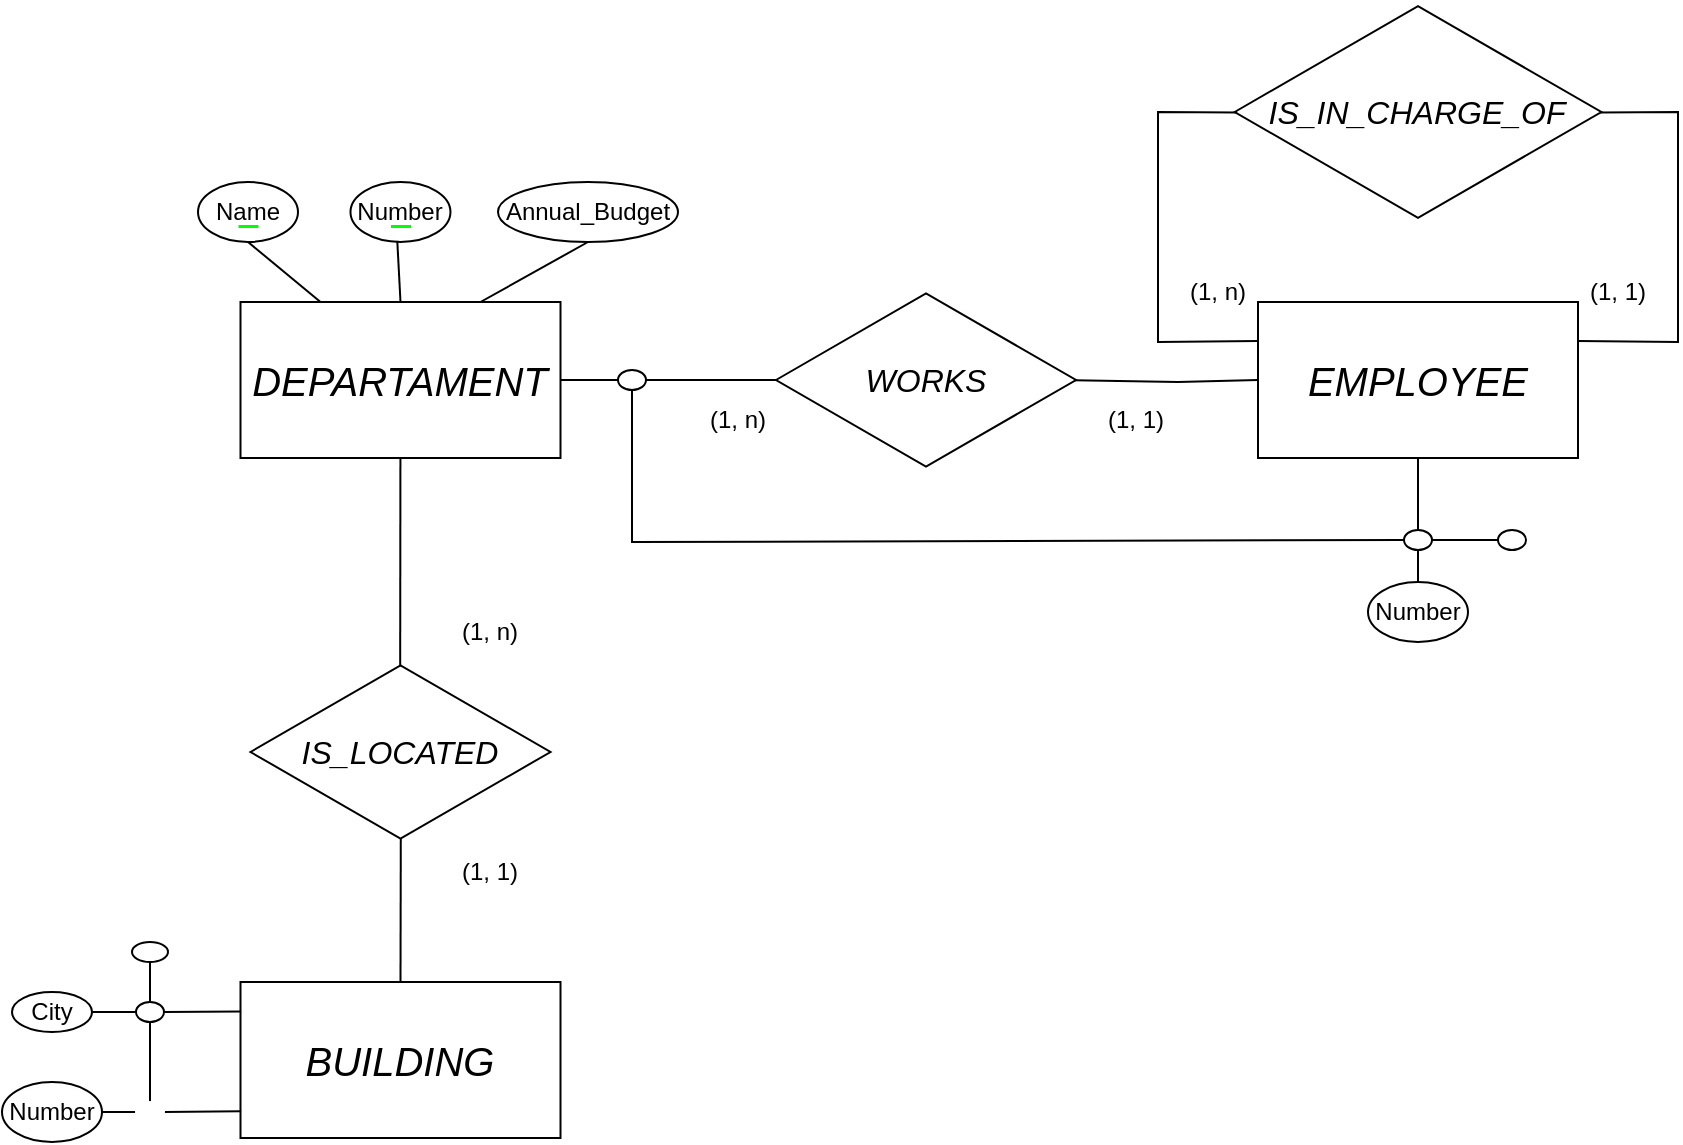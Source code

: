 <mxfile version="24.7.8">
  <diagram name="Página-1" id="oE5SToJG6d0fqBrR_LVp">
    <mxGraphModel dx="733" dy="456" grid="1" gridSize="10" guides="1" tooltips="1" connect="1" arrows="1" fold="1" page="1" pageScale="1" pageWidth="1169" pageHeight="827" math="0" shadow="0">
      <root>
        <mxCell id="0" />
        <mxCell id="1" parent="0" />
        <mxCell id="XwNhUvzAYBpl0VFSliFA-11" value="Name" style="ellipse;whiteSpace=wrap;html=1;fillColor=none;" vertex="1" parent="1">
          <mxGeometry x="220" y="220" width="50" height="30" as="geometry" />
        </mxCell>
        <mxCell id="XwNhUvzAYBpl0VFSliFA-12" value="Number" style="ellipse;whiteSpace=wrap;html=1;fillColor=none;" vertex="1" parent="1">
          <mxGeometry x="296.24" y="220" width="50" height="30" as="geometry" />
        </mxCell>
        <mxCell id="SnB1N_KesckS_-LBV5Pf-41" value="&lt;i&gt;&lt;font style=&quot;font-size: 16px;&quot;&gt;IS_LOCATED&lt;/font&gt;&lt;/i&gt;" style="html=1;whiteSpace=wrap;aspect=fixed;shape=isoRectangle;fillColor=none;" parent="1" vertex="1">
          <mxGeometry x="246.24" y="460" width="150.01" height="90" as="geometry" />
        </mxCell>
        <mxCell id="SnB1N_KesckS_-LBV5Pf-52" value="(1, n)" style="text;html=1;align=center;verticalAlign=middle;whiteSpace=wrap;rounded=0;" parent="1" vertex="1">
          <mxGeometry x="336.25" y="430" width="60" height="30" as="geometry" />
        </mxCell>
        <mxCell id="SnB1N_KesckS_-LBV5Pf-58" style="edgeStyle=orthogonalEdgeStyle;rounded=0;orthogonalLoop=1;jettySize=auto;html=1;exitX=0.5;exitY=1;exitDx=0;exitDy=0;" parent="1" edge="1">
          <mxGeometry relative="1" as="geometry">
            <mxPoint x="300.0" y="330" as="sourcePoint" />
            <mxPoint x="300.0" y="330" as="targetPoint" />
          </mxGeometry>
        </mxCell>
        <mxCell id="SnB1N_KesckS_-LBV5Pf-65" value="" style="endArrow=none;html=1;rounded=0;strokeWidth=1.5;strokeColor=#00ff00;jumpSize=6;endSize=6;" parent="1" edge="1">
          <mxGeometry width="50" height="50" relative="1" as="geometry">
            <mxPoint x="240" y="242" as="sourcePoint" />
            <mxPoint x="250" y="242" as="targetPoint" />
          </mxGeometry>
        </mxCell>
        <mxCell id="pcUj4MwKIDvx0GaRPvgX-1" value="&lt;span style=&quot;font-size: 20px;&quot;&gt;&lt;i&gt;BUILDING&lt;/i&gt;&lt;/span&gt;" style="rounded=0;whiteSpace=wrap;html=1;fillColor=none;align=center;" parent="1" vertex="1">
          <mxGeometry x="241.25" y="620" width="160" height="78" as="geometry" />
        </mxCell>
        <mxCell id="pcUj4MwKIDvx0GaRPvgX-3" value="&lt;i style=&quot;font-size: 20px;&quot;&gt;DEPARTAMENT&lt;/i&gt;" style="rounded=0;whiteSpace=wrap;html=1;fillColor=none;align=center;" parent="1" vertex="1">
          <mxGeometry x="241.25" y="280" width="160" height="78" as="geometry" />
        </mxCell>
        <mxCell id="pcUj4MwKIDvx0GaRPvgX-4" value="" style="endArrow=none;html=1;rounded=0;exitX=0.499;exitY=0.024;exitDx=0;exitDy=0;exitPerimeter=0;" parent="1" source="SnB1N_KesckS_-LBV5Pf-41" target="pcUj4MwKIDvx0GaRPvgX-3" edge="1">
          <mxGeometry width="50" height="50" relative="1" as="geometry">
            <mxPoint x="370" y="460" as="sourcePoint" />
            <mxPoint x="420" y="410" as="targetPoint" />
          </mxGeometry>
        </mxCell>
        <mxCell id="pcUj4MwKIDvx0GaRPvgX-5" value="" style="endArrow=none;html=1;rounded=0;exitX=0.5;exitY=0;exitDx=0;exitDy=0;entryX=0.501;entryY=0.978;entryDx=0;entryDy=0;entryPerimeter=0;" parent="1" source="pcUj4MwKIDvx0GaRPvgX-1" target="SnB1N_KesckS_-LBV5Pf-41" edge="1">
          <mxGeometry width="50" height="50" relative="1" as="geometry">
            <mxPoint x="321.08" y="684" as="sourcePoint" />
            <mxPoint x="321" y="558" as="targetPoint" />
          </mxGeometry>
        </mxCell>
        <mxCell id="pcUj4MwKIDvx0GaRPvgX-6" value="(1, 1)" style="text;html=1;align=center;verticalAlign=middle;whiteSpace=wrap;rounded=0;" parent="1" vertex="1">
          <mxGeometry x="336.25" y="550" width="60" height="30" as="geometry" />
        </mxCell>
        <mxCell id="pcUj4MwKIDvx0GaRPvgX-17" value="" style="endArrow=none;html=1;rounded=0;exitX=1;exitY=0.5;exitDx=0;exitDy=0;entryX=0.002;entryY=0.828;entryDx=0;entryDy=0;entryPerimeter=0;" parent="1" source="XwNhUvzAYBpl0VFSliFA-7" target="pcUj4MwKIDvx0GaRPvgX-1" edge="1">
          <mxGeometry width="50" height="50" relative="1" as="geometry">
            <mxPoint x="201" y="685" as="sourcePoint" />
            <mxPoint x="240" y="685" as="targetPoint" />
          </mxGeometry>
        </mxCell>
        <mxCell id="pcUj4MwKIDvx0GaRPvgX-18" value="" style="endArrow=none;html=1;rounded=0;exitX=1;exitY=0.5;exitDx=0;exitDy=0;entryX=0.002;entryY=0.189;entryDx=0;entryDy=0;entryPerimeter=0;" parent="1" target="pcUj4MwKIDvx0GaRPvgX-1" edge="1" source="XwNhUvzAYBpl0VFSliFA-3">
          <mxGeometry width="50" height="50" relative="1" as="geometry">
            <mxPoint x="201" y="634.8" as="sourcePoint" />
            <mxPoint x="240" y="635" as="targetPoint" />
          </mxGeometry>
        </mxCell>
        <mxCell id="pcUj4MwKIDvx0GaRPvgX-19" value="" style="endArrow=none;html=1;rounded=0;exitX=0.5;exitY=1;exitDx=0;exitDy=0;entryX=0.5;entryY=0;entryDx=0;entryDy=0;" parent="1" source="XwNhUvzAYBpl0VFSliFA-3" target="XwNhUvzAYBpl0VFSliFA-7" edge="1">
          <mxGeometry width="50" height="50" relative="1" as="geometry">
            <mxPoint x="196" y="640" as="sourcePoint" />
            <mxPoint x="196" y="680" as="targetPoint" />
          </mxGeometry>
        </mxCell>
        <mxCell id="pcUj4MwKIDvx0GaRPvgX-20" value="" style="endArrow=none;html=1;rounded=0;exitX=1;exitY=0.5;exitDx=0;exitDy=0;entryX=0;entryY=0.5;entryDx=0;entryDy=0;" parent="1" source="XwNhUvzAYBpl0VFSliFA-1" target="XwNhUvzAYBpl0VFSliFA-3" edge="1">
          <mxGeometry width="50" height="50" relative="1" as="geometry">
            <mxPoint x="172.0" y="635.0" as="sourcePoint" />
            <mxPoint x="191" y="635" as="targetPoint" />
            <Array as="points">
              <mxPoint x="180" y="635" />
            </Array>
          </mxGeometry>
        </mxCell>
        <mxCell id="pcUj4MwKIDvx0GaRPvgX-21" value="" style="endArrow=none;html=1;rounded=0;exitX=1;exitY=0.5;exitDx=0;exitDy=0;entryX=0;entryY=0.5;entryDx=0;entryDy=0;" parent="1" source="XwNhUvzAYBpl0VFSliFA-2" target="XwNhUvzAYBpl0VFSliFA-7" edge="1">
          <mxGeometry width="50" height="50" relative="1" as="geometry">
            <mxPoint x="172.0" y="685" as="sourcePoint" />
            <mxPoint x="191" y="685" as="targetPoint" />
          </mxGeometry>
        </mxCell>
        <mxCell id="XwNhUvzAYBpl0VFSliFA-1" value="City" style="ellipse;whiteSpace=wrap;html=1;fillColor=none;" vertex="1" parent="1">
          <mxGeometry x="127" y="625" width="40" height="20" as="geometry" />
        </mxCell>
        <mxCell id="XwNhUvzAYBpl0VFSliFA-2" value="Number" style="ellipse;whiteSpace=wrap;html=1;fillColor=none;" vertex="1" parent="1">
          <mxGeometry x="122" y="670" width="50" height="30" as="geometry" />
        </mxCell>
        <mxCell id="XwNhUvzAYBpl0VFSliFA-3" value="" style="ellipse;whiteSpace=wrap;html=1;fillColor=#FFFFFF;" vertex="1" parent="1">
          <mxGeometry x="189" y="630" width="14" height="10" as="geometry" />
        </mxCell>
        <mxCell id="XwNhUvzAYBpl0VFSliFA-7" value="" style="ellipse;whiteSpace=wrap;html=1;fillColor=#ffffff;strokeColor=#FFFFFF;" vertex="1" parent="1">
          <mxGeometry x="189" y="680" width="14" height="10" as="geometry" />
        </mxCell>
        <mxCell id="XwNhUvzAYBpl0VFSliFA-8" value="" style="endArrow=none;html=1;rounded=0;entryX=0.5;entryY=0;entryDx=0;entryDy=0;exitX=0.5;exitY=1;exitDx=0;exitDy=0;" edge="1" parent="1" source="XwNhUvzAYBpl0VFSliFA-9" target="XwNhUvzAYBpl0VFSliFA-3">
          <mxGeometry width="50" height="50" relative="1" as="geometry">
            <mxPoint x="190" y="620" as="sourcePoint" />
            <mxPoint x="199" y="645" as="targetPoint" />
            <Array as="points" />
          </mxGeometry>
        </mxCell>
        <mxCell id="XwNhUvzAYBpl0VFSliFA-9" value="" style="ellipse;whiteSpace=wrap;html=1;fillColor=#FFFFFF;" vertex="1" parent="1">
          <mxGeometry x="187" y="600" width="18" height="10" as="geometry" />
        </mxCell>
        <mxCell id="XwNhUvzAYBpl0VFSliFA-13" value="Annual_Budget" style="ellipse;whiteSpace=wrap;html=1;fillColor=none;" vertex="1" parent="1">
          <mxGeometry x="370" y="220" width="90" height="30" as="geometry" />
        </mxCell>
        <mxCell id="XwNhUvzAYBpl0VFSliFA-14" value="" style="endArrow=none;html=1;rounded=0;strokeWidth=1.5;strokeColor=#00ff00;jumpSize=6;endSize=6;" edge="1" parent="1">
          <mxGeometry width="50" height="50" relative="1" as="geometry">
            <mxPoint x="316.24" y="242" as="sourcePoint" />
            <mxPoint x="326.24" y="242" as="targetPoint" />
          </mxGeometry>
        </mxCell>
        <mxCell id="XwNhUvzAYBpl0VFSliFA-16" value="" style="endArrow=none;html=1;rounded=0;entryX=0.5;entryY=1;entryDx=0;entryDy=0;exitX=0.25;exitY=0;exitDx=0;exitDy=0;" edge="1" parent="1" source="pcUj4MwKIDvx0GaRPvgX-3" target="XwNhUvzAYBpl0VFSliFA-11">
          <mxGeometry width="50" height="50" relative="1" as="geometry">
            <mxPoint x="246.24" y="358" as="sourcePoint" />
            <mxPoint x="246.24" y="254" as="targetPoint" />
          </mxGeometry>
        </mxCell>
        <mxCell id="XwNhUvzAYBpl0VFSliFA-17" value="" style="endArrow=none;html=1;rounded=0;entryX=0.468;entryY=0.981;entryDx=0;entryDy=0;exitX=0.5;exitY=0;exitDx=0;exitDy=0;entryPerimeter=0;" edge="1" parent="1" source="pcUj4MwKIDvx0GaRPvgX-3" target="XwNhUvzAYBpl0VFSliFA-12">
          <mxGeometry width="50" height="50" relative="1" as="geometry">
            <mxPoint x="291" y="290" as="sourcePoint" />
            <mxPoint x="255" y="260" as="targetPoint" />
          </mxGeometry>
        </mxCell>
        <mxCell id="XwNhUvzAYBpl0VFSliFA-18" value="" style="endArrow=none;html=1;rounded=0;entryX=0.5;entryY=1;entryDx=0;entryDy=0;exitX=0.75;exitY=0;exitDx=0;exitDy=0;" edge="1" parent="1" source="pcUj4MwKIDvx0GaRPvgX-3" target="XwNhUvzAYBpl0VFSliFA-13">
          <mxGeometry width="50" height="50" relative="1" as="geometry">
            <mxPoint x="331" y="290" as="sourcePoint" />
            <mxPoint x="330" y="259" as="targetPoint" />
          </mxGeometry>
        </mxCell>
        <mxCell id="XwNhUvzAYBpl0VFSliFA-20" value="&lt;i style=&quot;font-size: 20px;&quot;&gt;EMPLOYEE&lt;/i&gt;" style="rounded=0;whiteSpace=wrap;html=1;fillColor=none;align=center;" vertex="1" parent="1">
          <mxGeometry x="750" y="280" width="160" height="78" as="geometry" />
        </mxCell>
        <mxCell id="XwNhUvzAYBpl0VFSliFA-22" value="&lt;span style=&quot;font-size: 16px;&quot;&gt;&lt;i&gt;WORKS&lt;/i&gt;&lt;/span&gt;" style="html=1;whiteSpace=wrap;aspect=fixed;shape=isoRectangle;fillColor=none;" vertex="1" parent="1">
          <mxGeometry x="509" y="274" width="150.01" height="90" as="geometry" />
        </mxCell>
        <mxCell id="XwNhUvzAYBpl0VFSliFA-23" value="" style="endArrow=none;html=1;rounded=0;exitX=1;exitY=0.5;exitDx=0;exitDy=0;entryX=0.002;entryY=0.5;entryDx=0;entryDy=0;entryPerimeter=0;" edge="1" parent="1" source="XwNhUvzAYBpl0VFSliFA-30" target="XwNhUvzAYBpl0VFSliFA-22">
          <mxGeometry width="50" height="50" relative="1" as="geometry">
            <mxPoint x="331" y="472" as="sourcePoint" />
            <mxPoint x="331" y="368" as="targetPoint" />
          </mxGeometry>
        </mxCell>
        <mxCell id="XwNhUvzAYBpl0VFSliFA-24" value="" style="endArrow=none;html=1;rounded=0;entryX=0;entryY=0.5;entryDx=0;entryDy=0;exitX=0.993;exitY=0.502;exitDx=0;exitDy=0;exitPerimeter=0;" edge="1" parent="1" source="XwNhUvzAYBpl0VFSliFA-22" target="XwNhUvzAYBpl0VFSliFA-20">
          <mxGeometry width="50" height="50" relative="1" as="geometry">
            <mxPoint x="660" y="319" as="sourcePoint" />
            <mxPoint x="728" y="329" as="targetPoint" />
            <Array as="points">
              <mxPoint x="710" y="320" />
            </Array>
          </mxGeometry>
        </mxCell>
        <mxCell id="XwNhUvzAYBpl0VFSliFA-26" value="(1, n)" style="text;html=1;align=center;verticalAlign=middle;whiteSpace=wrap;rounded=0;" vertex="1" parent="1">
          <mxGeometry x="460" y="324" width="60" height="30" as="geometry" />
        </mxCell>
        <mxCell id="XwNhUvzAYBpl0VFSliFA-27" value="(1, 1)" style="text;html=1;align=center;verticalAlign=middle;whiteSpace=wrap;rounded=0;" vertex="1" parent="1">
          <mxGeometry x="659.01" y="324" width="60" height="30" as="geometry" />
        </mxCell>
        <mxCell id="XwNhUvzAYBpl0VFSliFA-29" value="Number" style="ellipse;whiteSpace=wrap;html=1;fillColor=none;" vertex="1" parent="1">
          <mxGeometry x="805" y="420" width="50" height="30" as="geometry" />
        </mxCell>
        <mxCell id="XwNhUvzAYBpl0VFSliFA-31" value="" style="endArrow=none;html=1;rounded=0;exitX=1;exitY=0.5;exitDx=0;exitDy=0;" edge="1" parent="1" source="pcUj4MwKIDvx0GaRPvgX-3">
          <mxGeometry width="50" height="50" relative="1" as="geometry">
            <mxPoint x="401" y="319" as="sourcePoint" />
            <mxPoint x="430" y="319" as="targetPoint" />
          </mxGeometry>
        </mxCell>
        <mxCell id="XwNhUvzAYBpl0VFSliFA-30" value="" style="ellipse;whiteSpace=wrap;html=1;fillColor=#FFFFFF;" vertex="1" parent="1">
          <mxGeometry x="430" y="314" width="14" height="10" as="geometry" />
        </mxCell>
        <mxCell id="XwNhUvzAYBpl0VFSliFA-32" value="" style="ellipse;whiteSpace=wrap;html=1;fillColor=#FFFFFF;" vertex="1" parent="1">
          <mxGeometry x="870" y="394" width="14" height="10" as="geometry" />
        </mxCell>
        <mxCell id="XwNhUvzAYBpl0VFSliFA-34" value="" style="endArrow=none;html=1;rounded=0;entryX=0.5;entryY=0;entryDx=0;entryDy=0;exitX=0.5;exitY=1;exitDx=0;exitDy=0;" edge="1" parent="1" source="XwNhUvzAYBpl0VFSliFA-20" target="XwNhUvzAYBpl0VFSliFA-37">
          <mxGeometry width="50" height="50" relative="1" as="geometry">
            <mxPoint x="668" y="329" as="sourcePoint" />
            <mxPoint x="760" y="329" as="targetPoint" />
            <Array as="points" />
          </mxGeometry>
        </mxCell>
        <mxCell id="XwNhUvzAYBpl0VFSliFA-35" value="" style="endArrow=none;html=1;rounded=0;entryX=0;entryY=0.5;entryDx=0;entryDy=0;exitX=0.5;exitY=1;exitDx=0;exitDy=0;" edge="1" parent="1" source="XwNhUvzAYBpl0VFSliFA-30" target="XwNhUvzAYBpl0VFSliFA-37">
          <mxGeometry width="50" height="50" relative="1" as="geometry">
            <mxPoint x="440" y="340" as="sourcePoint" />
            <mxPoint x="830" y="390" as="targetPoint" />
            <Array as="points">
              <mxPoint x="437" y="400" />
            </Array>
          </mxGeometry>
        </mxCell>
        <mxCell id="XwNhUvzAYBpl0VFSliFA-37" value="" style="ellipse;whiteSpace=wrap;html=1;fillColor=#FFFFFF;" vertex="1" parent="1">
          <mxGeometry x="823" y="394" width="14" height="10" as="geometry" />
        </mxCell>
        <mxCell id="XwNhUvzAYBpl0VFSliFA-39" value="" style="endArrow=none;html=1;rounded=0;entryX=1;entryY=0.5;entryDx=0;entryDy=0;exitX=0;exitY=0.5;exitDx=0;exitDy=0;" edge="1" parent="1" source="XwNhUvzAYBpl0VFSliFA-32" target="XwNhUvzAYBpl0VFSliFA-37">
          <mxGeometry width="50" height="50" relative="1" as="geometry">
            <mxPoint x="840" y="368" as="sourcePoint" />
            <mxPoint x="840" y="404" as="targetPoint" />
            <Array as="points" />
          </mxGeometry>
        </mxCell>
        <mxCell id="XwNhUvzAYBpl0VFSliFA-40" value="" style="endArrow=none;html=1;rounded=0;exitX=0.5;exitY=0;exitDx=0;exitDy=0;entryX=0.5;entryY=1;entryDx=0;entryDy=0;" edge="1" parent="1" source="XwNhUvzAYBpl0VFSliFA-29" target="XwNhUvzAYBpl0VFSliFA-37">
          <mxGeometry width="50" height="50" relative="1" as="geometry">
            <mxPoint x="880" y="409" as="sourcePoint" />
            <mxPoint x="830" y="410" as="targetPoint" />
            <Array as="points" />
          </mxGeometry>
        </mxCell>
        <mxCell id="XwNhUvzAYBpl0VFSliFA-41" value="&lt;span style=&quot;font-size: 16px;&quot;&gt;&lt;i&gt;IS_IN_CHARGE_OF&lt;/i&gt;&lt;/span&gt;" style="html=1;whiteSpace=wrap;aspect=fixed;shape=isoRectangle;fillColor=none;" vertex="1" parent="1">
          <mxGeometry x="738.33" y="130" width="183.35" height="110" as="geometry" />
        </mxCell>
        <mxCell id="XwNhUvzAYBpl0VFSliFA-42" value="" style="endArrow=none;html=1;rounded=0;entryX=0;entryY=0.25;entryDx=0;entryDy=0;exitX=0.007;exitY=0.502;exitDx=0;exitDy=0;exitPerimeter=0;" edge="1" parent="1" source="XwNhUvzAYBpl0VFSliFA-41" target="XwNhUvzAYBpl0VFSliFA-20">
          <mxGeometry width="50" height="50" relative="1" as="geometry">
            <mxPoint x="670" y="200" as="sourcePoint" />
            <mxPoint x="760" y="329" as="targetPoint" />
            <Array as="points">
              <mxPoint x="700" y="185" />
              <mxPoint x="700" y="300" />
            </Array>
          </mxGeometry>
        </mxCell>
        <mxCell id="XwNhUvzAYBpl0VFSliFA-44" value="" style="endArrow=none;html=1;rounded=0;entryX=1;entryY=0.25;entryDx=0;entryDy=0;exitX=0.996;exitY=0.502;exitDx=0;exitDy=0;exitPerimeter=0;" edge="1" parent="1" source="XwNhUvzAYBpl0VFSliFA-41" target="XwNhUvzAYBpl0VFSliFA-20">
          <mxGeometry width="50" height="50" relative="1" as="geometry">
            <mxPoint x="1030" y="177.5" as="sourcePoint" />
            <mxPoint x="1040" y="292.5" as="targetPoint" />
            <Array as="points">
              <mxPoint x="960" y="185" />
              <mxPoint x="960" y="210" />
              <mxPoint x="960" y="300" />
            </Array>
          </mxGeometry>
        </mxCell>
        <mxCell id="XwNhUvzAYBpl0VFSliFA-45" value="(1, n)" style="text;html=1;align=center;verticalAlign=middle;whiteSpace=wrap;rounded=0;" vertex="1" parent="1">
          <mxGeometry x="700" y="260" width="60" height="30" as="geometry" />
        </mxCell>
        <mxCell id="XwNhUvzAYBpl0VFSliFA-47" value="(1, 1)" style="text;html=1;align=center;verticalAlign=middle;whiteSpace=wrap;rounded=0;" vertex="1" parent="1">
          <mxGeometry x="900" y="260" width="60" height="30" as="geometry" />
        </mxCell>
      </root>
    </mxGraphModel>
  </diagram>
</mxfile>
